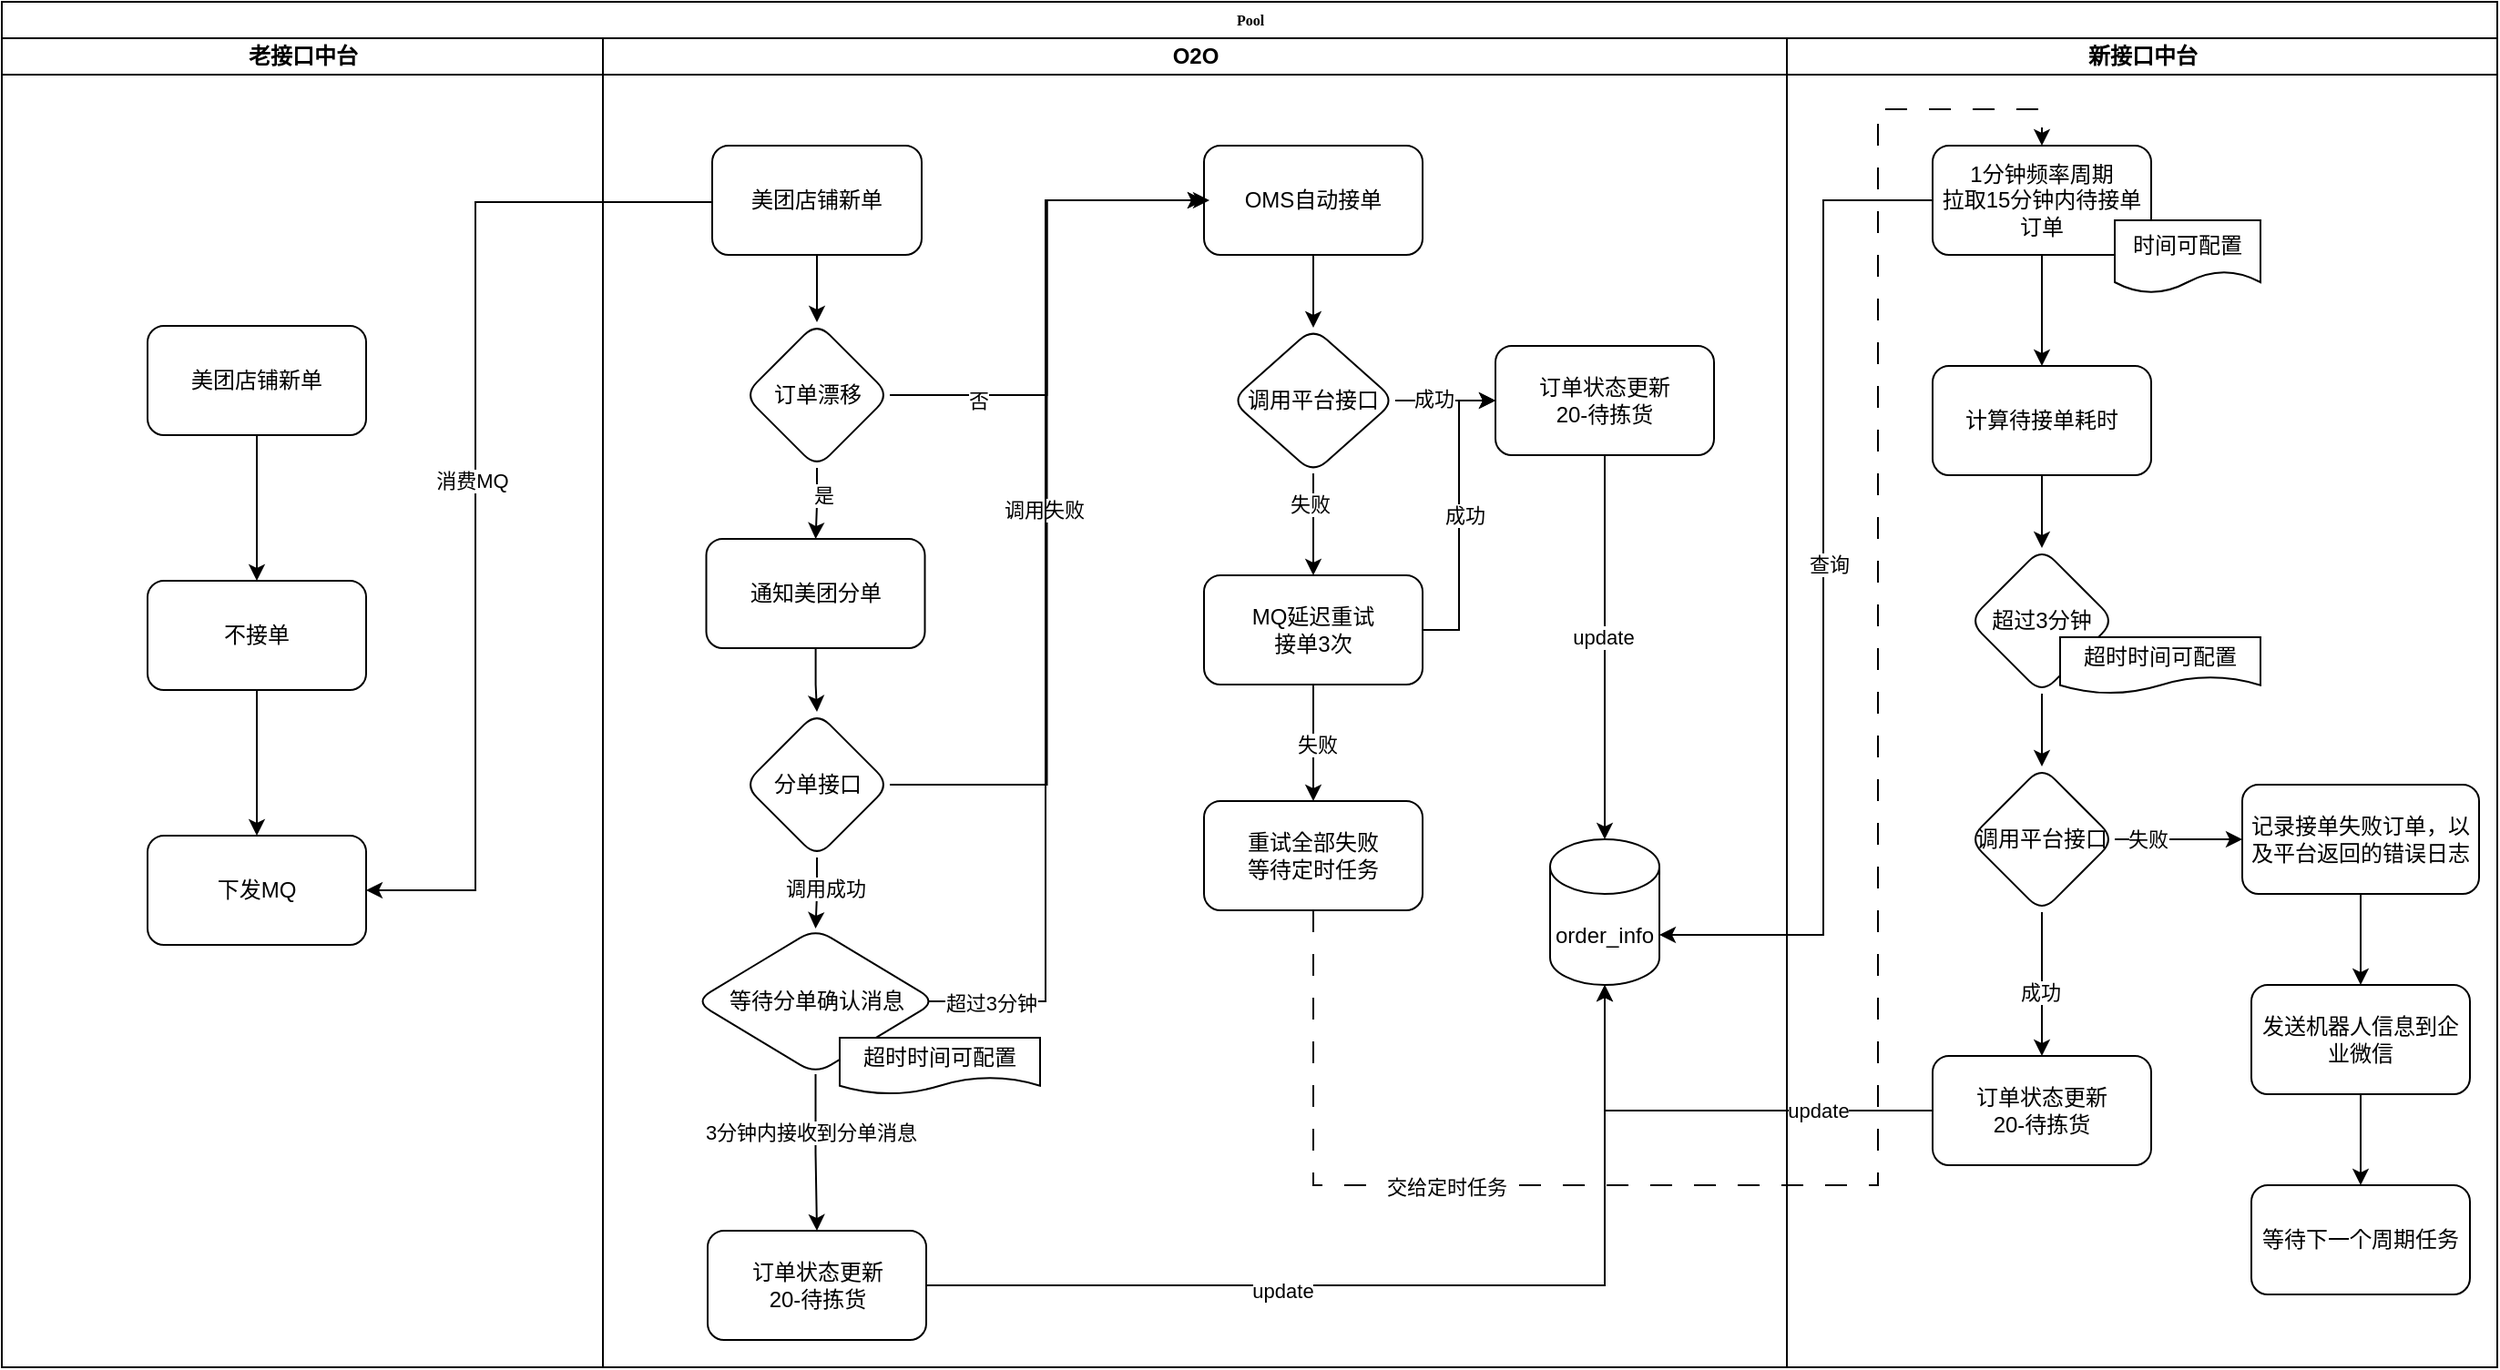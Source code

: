 <mxfile version="23.1.1" type="github">
  <diagram name="第 1 页" id="3ukKatZRz_K8dzdWeIAZ">
    <mxGraphModel dx="1434" dy="738" grid="1" gridSize="10" guides="1" tooltips="1" connect="1" arrows="1" fold="1" page="1" pageScale="1" pageWidth="827" pageHeight="1169" math="0" shadow="0">
      <root>
        <mxCell id="0" />
        <mxCell id="1" parent="0" />
        <mxCell id="cehnzsbmKkBrq1upFCUo-1" value="Pool" style="swimlane;html=1;childLayout=stackLayout;startSize=20;rounded=0;shadow=0;labelBackgroundColor=none;strokeWidth=1;fontFamily=Verdana;fontSize=8;align=center;" vertex="1" parent="1">
          <mxGeometry x="230" y="50" width="1370" height="750" as="geometry" />
        </mxCell>
        <mxCell id="cehnzsbmKkBrq1upFCUo-2" value="老接口中台" style="swimlane;html=1;startSize=20;" vertex="1" parent="cehnzsbmKkBrq1upFCUo-1">
          <mxGeometry y="20" width="330" height="730" as="geometry" />
        </mxCell>
        <mxCell id="cehnzsbmKkBrq1upFCUo-3" value="" style="edgeStyle=orthogonalEdgeStyle;rounded=0;orthogonalLoop=1;jettySize=auto;html=1;" edge="1" parent="cehnzsbmKkBrq1upFCUo-2" source="cehnzsbmKkBrq1upFCUo-4" target="cehnzsbmKkBrq1upFCUo-6">
          <mxGeometry relative="1" as="geometry" />
        </mxCell>
        <mxCell id="cehnzsbmKkBrq1upFCUo-4" value="美团店铺新单" style="rounded=1;whiteSpace=wrap;html=1;" vertex="1" parent="cehnzsbmKkBrq1upFCUo-2">
          <mxGeometry x="80" y="158" width="120" height="60" as="geometry" />
        </mxCell>
        <mxCell id="cehnzsbmKkBrq1upFCUo-5" value="" style="edgeStyle=orthogonalEdgeStyle;rounded=0;orthogonalLoop=1;jettySize=auto;html=1;" edge="1" parent="cehnzsbmKkBrq1upFCUo-2" source="cehnzsbmKkBrq1upFCUo-6" target="cehnzsbmKkBrq1upFCUo-7">
          <mxGeometry relative="1" as="geometry" />
        </mxCell>
        <mxCell id="cehnzsbmKkBrq1upFCUo-6" value="不接单" style="rounded=1;whiteSpace=wrap;html=1;" vertex="1" parent="cehnzsbmKkBrq1upFCUo-2">
          <mxGeometry x="80" y="298" width="120" height="60" as="geometry" />
        </mxCell>
        <mxCell id="cehnzsbmKkBrq1upFCUo-7" value="下发MQ" style="whiteSpace=wrap;html=1;rounded=1;" vertex="1" parent="cehnzsbmKkBrq1upFCUo-2">
          <mxGeometry x="80" y="438" width="120" height="60" as="geometry" />
        </mxCell>
        <mxCell id="cehnzsbmKkBrq1upFCUo-8" value="O2O" style="swimlane;html=1;startSize=20;" vertex="1" parent="cehnzsbmKkBrq1upFCUo-1">
          <mxGeometry x="330" y="20" width="650" height="730" as="geometry" />
        </mxCell>
        <mxCell id="cehnzsbmKkBrq1upFCUo-9" value="" style="edgeStyle=orthogonalEdgeStyle;rounded=0;orthogonalLoop=1;jettySize=auto;html=1;" edge="1" parent="cehnzsbmKkBrq1upFCUo-8" source="cehnzsbmKkBrq1upFCUo-10" target="cehnzsbmKkBrq1upFCUo-15">
          <mxGeometry relative="1" as="geometry" />
        </mxCell>
        <mxCell id="cehnzsbmKkBrq1upFCUo-10" value="美团店铺新单" style="rounded=1;whiteSpace=wrap;html=1;" vertex="1" parent="cehnzsbmKkBrq1upFCUo-8">
          <mxGeometry x="60" y="59" width="115" height="60" as="geometry" />
        </mxCell>
        <mxCell id="cehnzsbmKkBrq1upFCUo-11" value="" style="edgeStyle=orthogonalEdgeStyle;rounded=0;orthogonalLoop=1;jettySize=auto;html=1;" edge="1" parent="cehnzsbmKkBrq1upFCUo-8" source="cehnzsbmKkBrq1upFCUo-15" target="cehnzsbmKkBrq1upFCUo-29">
          <mxGeometry relative="1" as="geometry" />
        </mxCell>
        <mxCell id="cehnzsbmKkBrq1upFCUo-12" value="是" style="edgeLabel;html=1;align=center;verticalAlign=middle;resizable=0;points=[];" vertex="1" connectable="0" parent="cehnzsbmKkBrq1upFCUo-11">
          <mxGeometry x="-0.257" y="3" relative="1" as="geometry">
            <mxPoint as="offset" />
          </mxGeometry>
        </mxCell>
        <mxCell id="cehnzsbmKkBrq1upFCUo-13" style="edgeStyle=orthogonalEdgeStyle;rounded=0;orthogonalLoop=1;jettySize=auto;html=1;exitX=1;exitY=0.5;exitDx=0;exitDy=0;entryX=0;entryY=0.5;entryDx=0;entryDy=0;" edge="1" parent="cehnzsbmKkBrq1upFCUo-8" source="cehnzsbmKkBrq1upFCUo-15" target="cehnzsbmKkBrq1upFCUo-17">
          <mxGeometry relative="1" as="geometry" />
        </mxCell>
        <mxCell id="cehnzsbmKkBrq1upFCUo-14" value="否" style="edgeLabel;html=1;align=center;verticalAlign=middle;resizable=0;points=[];" vertex="1" connectable="0" parent="cehnzsbmKkBrq1upFCUo-13">
          <mxGeometry x="-0.664" y="-3" relative="1" as="geometry">
            <mxPoint x="1" as="offset" />
          </mxGeometry>
        </mxCell>
        <mxCell id="cehnzsbmKkBrq1upFCUo-15" value="订单漂移" style="rhombus;whiteSpace=wrap;html=1;rounded=1;" vertex="1" parent="cehnzsbmKkBrq1upFCUo-8">
          <mxGeometry x="77.5" y="156" width="80" height="80" as="geometry" />
        </mxCell>
        <mxCell id="cehnzsbmKkBrq1upFCUo-16" value="" style="edgeStyle=orthogonalEdgeStyle;rounded=0;orthogonalLoop=1;jettySize=auto;html=1;" edge="1" parent="cehnzsbmKkBrq1upFCUo-8" source="cehnzsbmKkBrq1upFCUo-17" target="cehnzsbmKkBrq1upFCUo-22">
          <mxGeometry relative="1" as="geometry" />
        </mxCell>
        <mxCell id="cehnzsbmKkBrq1upFCUo-17" value="OMS自动接单" style="whiteSpace=wrap;html=1;rounded=1;" vertex="1" parent="cehnzsbmKkBrq1upFCUo-8">
          <mxGeometry x="330" y="59" width="120" height="60" as="geometry" />
        </mxCell>
        <mxCell id="cehnzsbmKkBrq1upFCUo-18" value="" style="edgeStyle=orthogonalEdgeStyle;rounded=0;orthogonalLoop=1;jettySize=auto;html=1;" edge="1" parent="cehnzsbmKkBrq1upFCUo-8" source="cehnzsbmKkBrq1upFCUo-22" target="cehnzsbmKkBrq1upFCUo-27">
          <mxGeometry relative="1" as="geometry" />
        </mxCell>
        <mxCell id="cehnzsbmKkBrq1upFCUo-19" value="失败" style="edgeLabel;html=1;align=center;verticalAlign=middle;resizable=0;points=[];" vertex="1" connectable="0" parent="cehnzsbmKkBrq1upFCUo-18">
          <mxGeometry x="-0.4" y="-2" relative="1" as="geometry">
            <mxPoint as="offset" />
          </mxGeometry>
        </mxCell>
        <mxCell id="cehnzsbmKkBrq1upFCUo-20" value="" style="edgeStyle=orthogonalEdgeStyle;rounded=0;orthogonalLoop=1;jettySize=auto;html=1;" edge="1" parent="cehnzsbmKkBrq1upFCUo-8" source="cehnzsbmKkBrq1upFCUo-22" target="cehnzsbmKkBrq1upFCUo-30">
          <mxGeometry relative="1" as="geometry" />
        </mxCell>
        <mxCell id="cehnzsbmKkBrq1upFCUo-21" value="成功" style="edgeLabel;html=1;align=center;verticalAlign=middle;resizable=0;points=[];" vertex="1" connectable="0" parent="cehnzsbmKkBrq1upFCUo-20">
          <mxGeometry x="-0.233" y="1" relative="1" as="geometry">
            <mxPoint as="offset" />
          </mxGeometry>
        </mxCell>
        <mxCell id="cehnzsbmKkBrq1upFCUo-22" value="调用平台接口" style="rhombus;whiteSpace=wrap;html=1;rounded=1;" vertex="1" parent="cehnzsbmKkBrq1upFCUo-8">
          <mxGeometry x="345" y="159" width="90" height="80" as="geometry" />
        </mxCell>
        <mxCell id="cehnzsbmKkBrq1upFCUo-23" value="" style="edgeStyle=orthogonalEdgeStyle;rounded=0;orthogonalLoop=1;jettySize=auto;html=1;" edge="1" parent="cehnzsbmKkBrq1upFCUo-8" source="cehnzsbmKkBrq1upFCUo-27" target="cehnzsbmKkBrq1upFCUo-47">
          <mxGeometry relative="1" as="geometry" />
        </mxCell>
        <mxCell id="cehnzsbmKkBrq1upFCUo-24" value="失败" style="edgeLabel;html=1;align=center;verticalAlign=middle;resizable=0;points=[];" vertex="1" connectable="0" parent="cehnzsbmKkBrq1upFCUo-23">
          <mxGeometry x="0.031" y="2" relative="1" as="geometry">
            <mxPoint as="offset" />
          </mxGeometry>
        </mxCell>
        <mxCell id="cehnzsbmKkBrq1upFCUo-25" style="edgeStyle=orthogonalEdgeStyle;rounded=0;orthogonalLoop=1;jettySize=auto;html=1;exitX=1;exitY=0.5;exitDx=0;exitDy=0;entryX=0;entryY=0.5;entryDx=0;entryDy=0;" edge="1" parent="cehnzsbmKkBrq1upFCUo-8" source="cehnzsbmKkBrq1upFCUo-27" target="cehnzsbmKkBrq1upFCUo-30">
          <mxGeometry relative="1" as="geometry" />
        </mxCell>
        <mxCell id="cehnzsbmKkBrq1upFCUo-26" value="成功" style="edgeLabel;html=1;align=center;verticalAlign=middle;resizable=0;points=[];" vertex="1" connectable="0" parent="cehnzsbmKkBrq1upFCUo-25">
          <mxGeometry y="-3" relative="1" as="geometry">
            <mxPoint as="offset" />
          </mxGeometry>
        </mxCell>
        <mxCell id="cehnzsbmKkBrq1upFCUo-27" value="MQ延迟重试&lt;br&gt;接单3次" style="rounded=1;whiteSpace=wrap;html=1;" vertex="1" parent="cehnzsbmKkBrq1upFCUo-8">
          <mxGeometry x="330" y="295" width="120" height="60" as="geometry" />
        </mxCell>
        <mxCell id="cehnzsbmKkBrq1upFCUo-28" value="" style="edgeStyle=orthogonalEdgeStyle;rounded=0;orthogonalLoop=1;jettySize=auto;html=1;" edge="1" parent="cehnzsbmKkBrq1upFCUo-8" source="cehnzsbmKkBrq1upFCUo-29" target="cehnzsbmKkBrq1upFCUo-35">
          <mxGeometry relative="1" as="geometry" />
        </mxCell>
        <mxCell id="cehnzsbmKkBrq1upFCUo-29" value="通知美团分单" style="whiteSpace=wrap;html=1;rounded=1;" vertex="1" parent="cehnzsbmKkBrq1upFCUo-8">
          <mxGeometry x="56.75" y="275" width="120" height="60" as="geometry" />
        </mxCell>
        <mxCell id="cehnzsbmKkBrq1upFCUo-30" value="订单状态更新&lt;br&gt;20-待拣货" style="whiteSpace=wrap;html=1;rounded=1;" vertex="1" parent="cehnzsbmKkBrq1upFCUo-8">
          <mxGeometry x="490" y="169" width="120" height="60" as="geometry" />
        </mxCell>
        <mxCell id="cehnzsbmKkBrq1upFCUo-31" value="" style="edgeStyle=orthogonalEdgeStyle;rounded=0;orthogonalLoop=1;jettySize=auto;html=1;" edge="1" parent="cehnzsbmKkBrq1upFCUo-8" source="cehnzsbmKkBrq1upFCUo-35" target="cehnzsbmKkBrq1upFCUo-38">
          <mxGeometry relative="1" as="geometry" />
        </mxCell>
        <mxCell id="cehnzsbmKkBrq1upFCUo-32" value="调用成功" style="edgeLabel;html=1;align=center;verticalAlign=middle;resizable=0;points=[];" vertex="1" connectable="0" parent="cehnzsbmKkBrq1upFCUo-31">
          <mxGeometry x="-0.175" y="4" relative="1" as="geometry">
            <mxPoint as="offset" />
          </mxGeometry>
        </mxCell>
        <mxCell id="cehnzsbmKkBrq1upFCUo-33" style="edgeStyle=orthogonalEdgeStyle;rounded=0;orthogonalLoop=1;jettySize=auto;html=1;exitX=1;exitY=0.5;exitDx=0;exitDy=0;entryX=0;entryY=0.5;entryDx=0;entryDy=0;" edge="1" parent="cehnzsbmKkBrq1upFCUo-8" source="cehnzsbmKkBrq1upFCUo-35" target="cehnzsbmKkBrq1upFCUo-17">
          <mxGeometry relative="1" as="geometry" />
        </mxCell>
        <mxCell id="cehnzsbmKkBrq1upFCUo-34" value="调用失败" style="edgeLabel;html=1;align=center;verticalAlign=middle;resizable=0;points=[];" vertex="1" connectable="0" parent="cehnzsbmKkBrq1upFCUo-33">
          <mxGeometry x="-0.035" y="2" relative="1" as="geometry">
            <mxPoint as="offset" />
          </mxGeometry>
        </mxCell>
        <mxCell id="cehnzsbmKkBrq1upFCUo-35" value="分单接口" style="rhombus;whiteSpace=wrap;html=1;rounded=1;" vertex="1" parent="cehnzsbmKkBrq1upFCUo-8">
          <mxGeometry x="77.5" y="370" width="80" height="80" as="geometry" />
        </mxCell>
        <mxCell id="cehnzsbmKkBrq1upFCUo-36" style="edgeStyle=orthogonalEdgeStyle;rounded=0;orthogonalLoop=1;jettySize=auto;html=1;exitX=0.909;exitY=0.5;exitDx=0;exitDy=0;entryX=0;entryY=0.5;entryDx=0;entryDy=0;exitPerimeter=0;" edge="1" parent="cehnzsbmKkBrq1upFCUo-8" source="cehnzsbmKkBrq1upFCUo-38">
          <mxGeometry relative="1" as="geometry">
            <mxPoint x="186" y="529" as="sourcePoint" />
            <mxPoint x="333" y="89" as="targetPoint" />
            <Array as="points">
              <mxPoint x="243" y="529" />
              <mxPoint x="243" y="89" />
            </Array>
          </mxGeometry>
        </mxCell>
        <mxCell id="cehnzsbmKkBrq1upFCUo-37" value="超过3分钟" style="edgeLabel;html=1;align=center;verticalAlign=middle;resizable=0;points=[];" vertex="1" connectable="0" parent="cehnzsbmKkBrq1upFCUo-36">
          <mxGeometry x="-0.86" y="-1" relative="1" as="geometry">
            <mxPoint as="offset" />
          </mxGeometry>
        </mxCell>
        <mxCell id="cehnzsbmKkBrq1upFCUo-38" value="等待分单确认消息" style="rhombus;whiteSpace=wrap;html=1;rounded=1;" vertex="1" parent="cehnzsbmKkBrq1upFCUo-8">
          <mxGeometry x="50.5" y="489" width="132.5" height="80" as="geometry" />
        </mxCell>
        <mxCell id="cehnzsbmKkBrq1upFCUo-39" value="order_info" style="shape=cylinder3;whiteSpace=wrap;html=1;boundedLbl=1;backgroundOutline=1;size=15;" vertex="1" parent="cehnzsbmKkBrq1upFCUo-8">
          <mxGeometry x="520" y="440" width="60" height="80" as="geometry" />
        </mxCell>
        <mxCell id="cehnzsbmKkBrq1upFCUo-40" style="edgeStyle=orthogonalEdgeStyle;rounded=0;orthogonalLoop=1;jettySize=auto;html=1;exitX=0.5;exitY=1;exitDx=0;exitDy=0;entryX=0.5;entryY=0;entryDx=0;entryDy=0;entryPerimeter=0;" edge="1" parent="cehnzsbmKkBrq1upFCUo-8" source="cehnzsbmKkBrq1upFCUo-30" target="cehnzsbmKkBrq1upFCUo-39">
          <mxGeometry relative="1" as="geometry" />
        </mxCell>
        <mxCell id="cehnzsbmKkBrq1upFCUo-41" value="update" style="edgeLabel;html=1;align=center;verticalAlign=middle;resizable=0;points=[];" vertex="1" connectable="0" parent="cehnzsbmKkBrq1upFCUo-40">
          <mxGeometry x="-0.052" y="-1" relative="1" as="geometry">
            <mxPoint as="offset" />
          </mxGeometry>
        </mxCell>
        <mxCell id="cehnzsbmKkBrq1upFCUo-42" value="订单状态更新&lt;br&gt;20-待拣货" style="whiteSpace=wrap;html=1;rounded=1;" vertex="1" parent="cehnzsbmKkBrq1upFCUo-8">
          <mxGeometry x="57.5" y="655" width="120" height="60" as="geometry" />
        </mxCell>
        <mxCell id="cehnzsbmKkBrq1upFCUo-43" value="" style="edgeStyle=orthogonalEdgeStyle;rounded=0;orthogonalLoop=1;jettySize=auto;html=1;" edge="1" parent="cehnzsbmKkBrq1upFCUo-8" source="cehnzsbmKkBrq1upFCUo-38" target="cehnzsbmKkBrq1upFCUo-42">
          <mxGeometry relative="1" as="geometry" />
        </mxCell>
        <mxCell id="cehnzsbmKkBrq1upFCUo-44" value="3分钟内接收到分单消息" style="edgeLabel;html=1;align=center;verticalAlign=middle;resizable=0;points=[];" vertex="1" connectable="0" parent="cehnzsbmKkBrq1upFCUo-43">
          <mxGeometry x="-0.266" y="-3" relative="1" as="geometry">
            <mxPoint as="offset" />
          </mxGeometry>
        </mxCell>
        <mxCell id="cehnzsbmKkBrq1upFCUo-45" style="edgeStyle=orthogonalEdgeStyle;rounded=0;orthogonalLoop=1;jettySize=auto;html=1;exitX=1;exitY=0.5;exitDx=0;exitDy=0;entryX=0.5;entryY=1;entryDx=0;entryDy=0;entryPerimeter=0;" edge="1" parent="cehnzsbmKkBrq1upFCUo-8" source="cehnzsbmKkBrq1upFCUo-42" target="cehnzsbmKkBrq1upFCUo-39">
          <mxGeometry relative="1" as="geometry" />
        </mxCell>
        <mxCell id="cehnzsbmKkBrq1upFCUo-46" value="update" style="edgeLabel;html=1;align=center;verticalAlign=middle;resizable=0;points=[];" vertex="1" connectable="0" parent="cehnzsbmKkBrq1upFCUo-45">
          <mxGeometry x="-0.276" y="-3" relative="1" as="geometry">
            <mxPoint x="1" as="offset" />
          </mxGeometry>
        </mxCell>
        <mxCell id="cehnzsbmKkBrq1upFCUo-47" value="重试全部失败&lt;br&gt;等待定时任务" style="rounded=1;whiteSpace=wrap;html=1;" vertex="1" parent="cehnzsbmKkBrq1upFCUo-8">
          <mxGeometry x="330" y="419" width="120" height="60" as="geometry" />
        </mxCell>
        <mxCell id="cehnzsbmKkBrq1upFCUo-48" value="超时时间可配置" style="shape=document;whiteSpace=wrap;html=1;boundedLbl=1;" vertex="1" parent="cehnzsbmKkBrq1upFCUo-8">
          <mxGeometry x="130" y="549" width="110" height="31" as="geometry" />
        </mxCell>
        <mxCell id="cehnzsbmKkBrq1upFCUo-49" value="新接口中台" style="swimlane;html=1;startSize=20;" vertex="1" parent="cehnzsbmKkBrq1upFCUo-1">
          <mxGeometry x="980" y="20" width="390" height="730" as="geometry" />
        </mxCell>
        <mxCell id="cehnzsbmKkBrq1upFCUo-50" value="" style="edgeStyle=orthogonalEdgeStyle;rounded=0;orthogonalLoop=1;jettySize=auto;html=1;" edge="1" parent="cehnzsbmKkBrq1upFCUo-49" source="cehnzsbmKkBrq1upFCUo-51" target="cehnzsbmKkBrq1upFCUo-53">
          <mxGeometry relative="1" as="geometry" />
        </mxCell>
        <mxCell id="cehnzsbmKkBrq1upFCUo-51" value="1分钟频率周期&lt;br&gt;拉取15分钟内待接单订单" style="rounded=1;whiteSpace=wrap;html=1;" vertex="1" parent="cehnzsbmKkBrq1upFCUo-49">
          <mxGeometry x="80" y="59" width="120" height="60" as="geometry" />
        </mxCell>
        <mxCell id="cehnzsbmKkBrq1upFCUo-52" value="" style="edgeStyle=orthogonalEdgeStyle;rounded=0;orthogonalLoop=1;jettySize=auto;html=1;" edge="1" parent="cehnzsbmKkBrq1upFCUo-49" source="cehnzsbmKkBrq1upFCUo-53" target="cehnzsbmKkBrq1upFCUo-55">
          <mxGeometry relative="1" as="geometry" />
        </mxCell>
        <mxCell id="cehnzsbmKkBrq1upFCUo-53" value="计算待接单耗时" style="whiteSpace=wrap;html=1;rounded=1;" vertex="1" parent="cehnzsbmKkBrq1upFCUo-49">
          <mxGeometry x="80" y="180" width="120" height="60" as="geometry" />
        </mxCell>
        <mxCell id="cehnzsbmKkBrq1upFCUo-54" value="" style="edgeStyle=orthogonalEdgeStyle;rounded=0;orthogonalLoop=1;jettySize=auto;html=1;" edge="1" parent="cehnzsbmKkBrq1upFCUo-49" source="cehnzsbmKkBrq1upFCUo-55" target="cehnzsbmKkBrq1upFCUo-60">
          <mxGeometry relative="1" as="geometry" />
        </mxCell>
        <mxCell id="cehnzsbmKkBrq1upFCUo-55" value="超过3分钟" style="rhombus;whiteSpace=wrap;html=1;rounded=1;" vertex="1" parent="cehnzsbmKkBrq1upFCUo-49">
          <mxGeometry x="100" y="280" width="80" height="80" as="geometry" />
        </mxCell>
        <mxCell id="cehnzsbmKkBrq1upFCUo-56" value="" style="edgeStyle=orthogonalEdgeStyle;rounded=0;orthogonalLoop=1;jettySize=auto;html=1;" edge="1" parent="cehnzsbmKkBrq1upFCUo-49" source="cehnzsbmKkBrq1upFCUo-60" target="cehnzsbmKkBrq1upFCUo-61">
          <mxGeometry relative="1" as="geometry" />
        </mxCell>
        <mxCell id="cehnzsbmKkBrq1upFCUo-57" value="成功" style="edgeLabel;html=1;align=center;verticalAlign=middle;resizable=0;points=[];" vertex="1" connectable="0" parent="cehnzsbmKkBrq1upFCUo-56">
          <mxGeometry x="0.114" y="-1" relative="1" as="geometry">
            <mxPoint as="offset" />
          </mxGeometry>
        </mxCell>
        <mxCell id="cehnzsbmKkBrq1upFCUo-58" value="" style="edgeStyle=orthogonalEdgeStyle;rounded=0;orthogonalLoop=1;jettySize=auto;html=1;" edge="1" parent="cehnzsbmKkBrq1upFCUo-49" source="cehnzsbmKkBrq1upFCUo-60" target="cehnzsbmKkBrq1upFCUo-63">
          <mxGeometry relative="1" as="geometry" />
        </mxCell>
        <mxCell id="cehnzsbmKkBrq1upFCUo-59" value="失败" style="edgeLabel;html=1;align=center;verticalAlign=middle;resizable=0;points=[];" vertex="1" connectable="0" parent="cehnzsbmKkBrq1upFCUo-58">
          <mxGeometry x="-0.489" relative="1" as="geometry">
            <mxPoint as="offset" />
          </mxGeometry>
        </mxCell>
        <mxCell id="cehnzsbmKkBrq1upFCUo-60" value="调用平台接口" style="rhombus;whiteSpace=wrap;html=1;rounded=1;" vertex="1" parent="cehnzsbmKkBrq1upFCUo-49">
          <mxGeometry x="100" y="400" width="80" height="80" as="geometry" />
        </mxCell>
        <mxCell id="cehnzsbmKkBrq1upFCUo-61" value="订单状态更新&lt;br style=&quot;border-color: var(--border-color);&quot;&gt;20-待拣货" style="whiteSpace=wrap;html=1;rounded=1;" vertex="1" parent="cehnzsbmKkBrq1upFCUo-49">
          <mxGeometry x="80" y="559" width="120" height="60" as="geometry" />
        </mxCell>
        <mxCell id="cehnzsbmKkBrq1upFCUo-62" value="" style="edgeStyle=orthogonalEdgeStyle;rounded=0;orthogonalLoop=1;jettySize=auto;html=1;" edge="1" parent="cehnzsbmKkBrq1upFCUo-49" source="cehnzsbmKkBrq1upFCUo-63" target="cehnzsbmKkBrq1upFCUo-66">
          <mxGeometry relative="1" as="geometry" />
        </mxCell>
        <mxCell id="cehnzsbmKkBrq1upFCUo-63" value="记录接单失败订单，以及平台返回的错误日志" style="whiteSpace=wrap;html=1;rounded=1;" vertex="1" parent="cehnzsbmKkBrq1upFCUo-49">
          <mxGeometry x="250" y="410" width="130" height="60" as="geometry" />
        </mxCell>
        <mxCell id="cehnzsbmKkBrq1upFCUo-64" value="时间可配置" style="shape=document;whiteSpace=wrap;html=1;boundedLbl=1;" vertex="1" parent="cehnzsbmKkBrq1upFCUo-49">
          <mxGeometry x="180" y="100" width="80" height="40" as="geometry" />
        </mxCell>
        <mxCell id="cehnzsbmKkBrq1upFCUo-65" value="" style="edgeStyle=orthogonalEdgeStyle;rounded=0;orthogonalLoop=1;jettySize=auto;html=1;" edge="1" parent="cehnzsbmKkBrq1upFCUo-49" source="cehnzsbmKkBrq1upFCUo-66" target="cehnzsbmKkBrq1upFCUo-68">
          <mxGeometry relative="1" as="geometry" />
        </mxCell>
        <mxCell id="cehnzsbmKkBrq1upFCUo-66" value="发送机器人信息到企业微信" style="whiteSpace=wrap;html=1;rounded=1;" vertex="1" parent="cehnzsbmKkBrq1upFCUo-49">
          <mxGeometry x="255" y="520" width="120" height="60" as="geometry" />
        </mxCell>
        <mxCell id="cehnzsbmKkBrq1upFCUo-67" value="超时时间可配置" style="shape=document;whiteSpace=wrap;html=1;boundedLbl=1;" vertex="1" parent="cehnzsbmKkBrq1upFCUo-49">
          <mxGeometry x="150" y="329" width="110" height="31" as="geometry" />
        </mxCell>
        <mxCell id="cehnzsbmKkBrq1upFCUo-68" value="等待下一个周期任务" style="whiteSpace=wrap;html=1;rounded=1;" vertex="1" parent="cehnzsbmKkBrq1upFCUo-49">
          <mxGeometry x="255" y="630" width="120" height="60" as="geometry" />
        </mxCell>
        <mxCell id="cehnzsbmKkBrq1upFCUo-69" style="edgeStyle=orthogonalEdgeStyle;rounded=0;orthogonalLoop=1;jettySize=auto;html=1;entryX=1;entryY=0.5;entryDx=0;entryDy=0;" edge="1" parent="cehnzsbmKkBrq1upFCUo-1" source="cehnzsbmKkBrq1upFCUo-10" target="cehnzsbmKkBrq1upFCUo-7">
          <mxGeometry relative="1" as="geometry">
            <Array as="points">
              <mxPoint x="260" y="110" />
              <mxPoint x="260" y="488" />
            </Array>
          </mxGeometry>
        </mxCell>
        <mxCell id="cehnzsbmKkBrq1upFCUo-70" value="消费MQ" style="edgeLabel;html=1;align=center;verticalAlign=middle;resizable=0;points=[];" vertex="1" connectable="0" parent="cehnzsbmKkBrq1upFCUo-69">
          <mxGeometry x="-0.006" y="-2" relative="1" as="geometry">
            <mxPoint as="offset" />
          </mxGeometry>
        </mxCell>
        <mxCell id="cehnzsbmKkBrq1upFCUo-71" style="edgeStyle=orthogonalEdgeStyle;rounded=0;orthogonalLoop=1;jettySize=auto;html=1;exitX=0;exitY=0.5;exitDx=0;exitDy=0;entryX=0.5;entryY=1;entryDx=0;entryDy=0;entryPerimeter=0;" edge="1" parent="cehnzsbmKkBrq1upFCUo-1" source="cehnzsbmKkBrq1upFCUo-61" target="cehnzsbmKkBrq1upFCUo-39">
          <mxGeometry relative="1" as="geometry" />
        </mxCell>
        <mxCell id="cehnzsbmKkBrq1upFCUo-72" value="update" style="edgeLabel;html=1;align=center;verticalAlign=middle;resizable=0;points=[];" vertex="1" connectable="0" parent="cehnzsbmKkBrq1upFCUo-71">
          <mxGeometry x="-0.494" relative="1" as="geometry">
            <mxPoint as="offset" />
          </mxGeometry>
        </mxCell>
        <mxCell id="cehnzsbmKkBrq1upFCUo-73" style="edgeStyle=orthogonalEdgeStyle;rounded=0;orthogonalLoop=1;jettySize=auto;html=1;exitX=0.5;exitY=1;exitDx=0;exitDy=0;entryX=0.5;entryY=0;entryDx=0;entryDy=0;dashed=1;dashPattern=12 12;" edge="1" parent="cehnzsbmKkBrq1upFCUo-1" source="cehnzsbmKkBrq1upFCUo-47" target="cehnzsbmKkBrq1upFCUo-51">
          <mxGeometry relative="1" as="geometry">
            <Array as="points">
              <mxPoint x="790" y="650" />
              <mxPoint x="1030" y="650" />
              <mxPoint x="1030" y="59" />
              <mxPoint x="1190" y="59" />
            </Array>
          </mxGeometry>
        </mxCell>
        <mxCell id="cehnzsbmKkBrq1upFCUo-74" value="交给定时任务" style="edgeLabel;html=1;align=center;verticalAlign=middle;resizable=0;points=[];" vertex="1" connectable="0" parent="cehnzsbmKkBrq1upFCUo-73">
          <mxGeometry x="-0.615" y="-1" relative="1" as="geometry">
            <mxPoint as="offset" />
          </mxGeometry>
        </mxCell>
        <mxCell id="cehnzsbmKkBrq1upFCUo-75" style="edgeStyle=orthogonalEdgeStyle;rounded=0;orthogonalLoop=1;jettySize=auto;html=1;exitX=0;exitY=0.5;exitDx=0;exitDy=0;entryX=1;entryY=0;entryDx=0;entryDy=52.5;entryPerimeter=0;" edge="1" parent="cehnzsbmKkBrq1upFCUo-1" source="cehnzsbmKkBrq1upFCUo-51" target="cehnzsbmKkBrq1upFCUo-39">
          <mxGeometry relative="1" as="geometry">
            <Array as="points">
              <mxPoint x="1000" y="109" />
              <mxPoint x="1000" y="513" />
            </Array>
          </mxGeometry>
        </mxCell>
        <mxCell id="cehnzsbmKkBrq1upFCUo-76" value="查询" style="edgeLabel;html=1;align=center;verticalAlign=middle;resizable=0;points=[];" vertex="1" connectable="0" parent="cehnzsbmKkBrq1upFCUo-75">
          <mxGeometry x="-0.06" y="3" relative="1" as="geometry">
            <mxPoint as="offset" />
          </mxGeometry>
        </mxCell>
      </root>
    </mxGraphModel>
  </diagram>
</mxfile>
